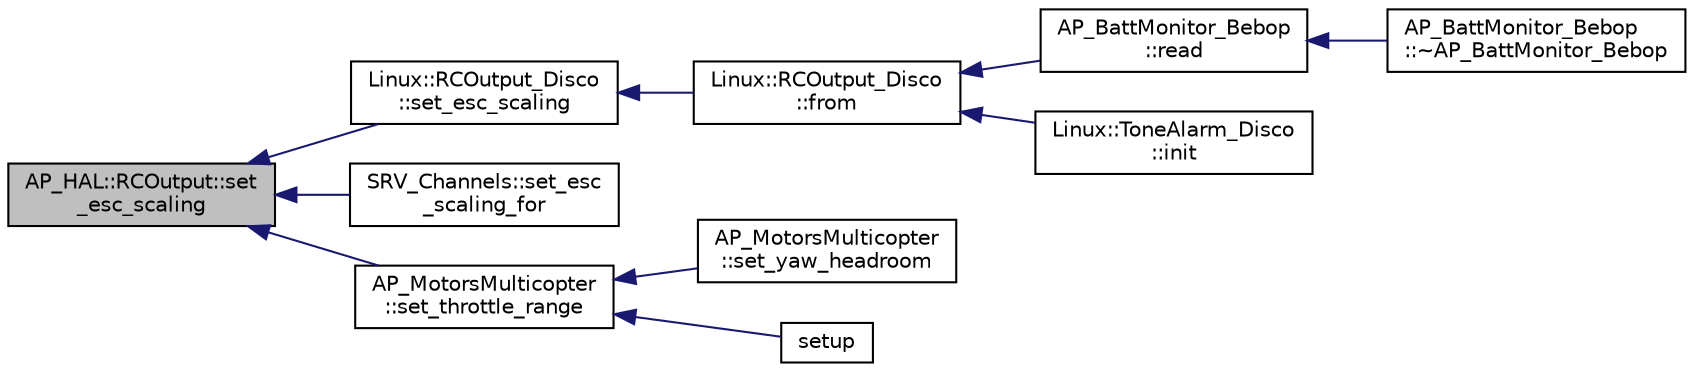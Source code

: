 digraph "AP_HAL::RCOutput::set_esc_scaling"
{
 // INTERACTIVE_SVG=YES
  edge [fontname="Helvetica",fontsize="10",labelfontname="Helvetica",labelfontsize="10"];
  node [fontname="Helvetica",fontsize="10",shape=record];
  rankdir="LR";
  Node1 [label="AP_HAL::RCOutput::set\l_esc_scaling",height=0.2,width=0.4,color="black", fillcolor="grey75", style="filled", fontcolor="black"];
  Node1 -> Node2 [dir="back",color="midnightblue",fontsize="10",style="solid",fontname="Helvetica"];
  Node2 [label="Linux::RCOutput_Disco\l::set_esc_scaling",height=0.2,width=0.4,color="black", fillcolor="white", style="filled",URL="$classLinux_1_1RCOutput__Disco.html#a3ff6ff14689673d36f3c1e4d0deb4aee"];
  Node2 -> Node3 [dir="back",color="midnightblue",fontsize="10",style="solid",fontname="Helvetica"];
  Node3 [label="Linux::RCOutput_Disco\l::from",height=0.2,width=0.4,color="black", fillcolor="white", style="filled",URL="$classLinux_1_1RCOutput__Disco.html#a8692caab118bef928bbc9cc2a0a494b9"];
  Node3 -> Node4 [dir="back",color="midnightblue",fontsize="10",style="solid",fontname="Helvetica"];
  Node4 [label="AP_BattMonitor_Bebop\l::read",height=0.2,width=0.4,color="black", fillcolor="white", style="filled",URL="$classAP__BattMonitor__Bebop.html#a21f5d7fd4482fff9ca7d42b91770871b"];
  Node4 -> Node5 [dir="back",color="midnightblue",fontsize="10",style="solid",fontname="Helvetica"];
  Node5 [label="AP_BattMonitor_Bebop\l::~AP_BattMonitor_Bebop",height=0.2,width=0.4,color="black", fillcolor="white", style="filled",URL="$classAP__BattMonitor__Bebop.html#ae3bddd45e54f95f4641bf52fa8d32f8a"];
  Node3 -> Node6 [dir="back",color="midnightblue",fontsize="10",style="solid",fontname="Helvetica"];
  Node6 [label="Linux::ToneAlarm_Disco\l::init",height=0.2,width=0.4,color="black", fillcolor="white", style="filled",URL="$classLinux_1_1ToneAlarm__Disco.html#a4560b4c776576123f40fbd85a3f9da37"];
  Node1 -> Node7 [dir="back",color="midnightblue",fontsize="10",style="solid",fontname="Helvetica"];
  Node7 [label="SRV_Channels::set_esc\l_scaling_for",height=0.2,width=0.4,color="black", fillcolor="white", style="filled",URL="$classSRV__Channels.html#ab1bddb11a6e4d941f57d61d2034863c9"];
  Node1 -> Node8 [dir="back",color="midnightblue",fontsize="10",style="solid",fontname="Helvetica"];
  Node8 [label="AP_MotorsMulticopter\l::set_throttle_range",height=0.2,width=0.4,color="black", fillcolor="white", style="filled",URL="$classAP__MotorsMulticopter.html#a3428c9a4bc4fa071ef87d01abc9a6e10"];
  Node8 -> Node9 [dir="back",color="midnightblue",fontsize="10",style="solid",fontname="Helvetica"];
  Node9 [label="AP_MotorsMulticopter\l::set_yaw_headroom",height=0.2,width=0.4,color="black", fillcolor="white", style="filled",URL="$classAP__MotorsMulticopter.html#a535d1cbe6ae207e6649fc5f1007e7fbd"];
  Node8 -> Node10 [dir="back",color="midnightblue",fontsize="10",style="solid",fontname="Helvetica"];
  Node10 [label="setup",height=0.2,width=0.4,color="black", fillcolor="white", style="filled",URL="$AP__Motors__test_8cpp.html#a4fc01d736fe50cf5b977f755b675f11d"];
}
